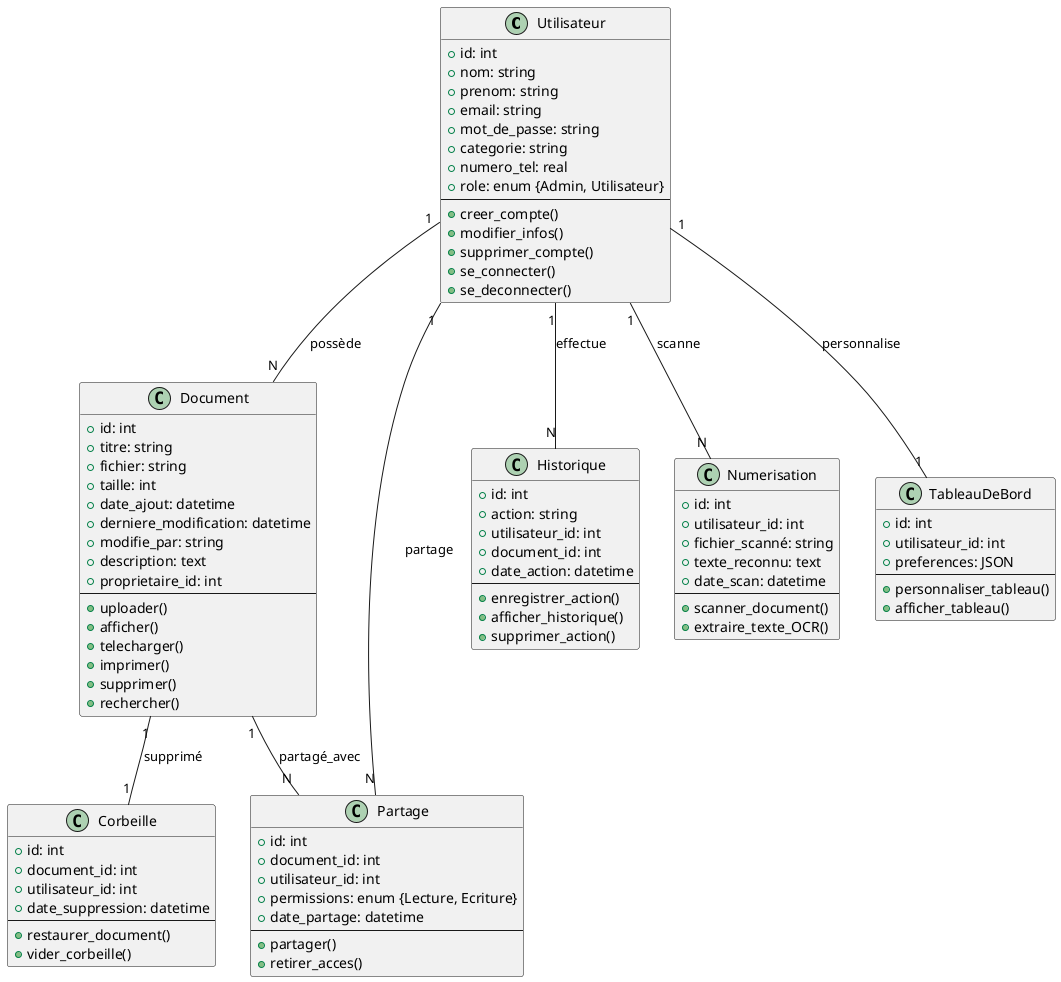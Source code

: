 @startuml
class Utilisateur {
    +id: int
    +nom: string
    +prenom: string
    +email: string
    +mot_de_passe: string
    +categorie: string
    +numero_tel: real
    +role: enum {Admin, Utilisateur}
    --
    +creer_compte()
    +modifier_infos()
    +supprimer_compte()
    +se_connecter()
    +se_deconnecter()
}

class Document {
    +id: int
    +titre: string
    +fichier: string
    +taille: int
    +date_ajout: datetime
    +derniere_modification: datetime
    +modifie_par: string
    +description: text
    +proprietaire_id: int
    --
    +uploader()
    +afficher()
    +telecharger()
    +imprimer()
    +supprimer()
    +rechercher()
}

class Partage {
    +id: int
    +document_id: int
    +utilisateur_id: int
    +permissions: enum {Lecture, Ecriture}
    +date_partage: datetime
    --
    +partager()
    +retirer_acces()
}

class Historique {
    +id: int
    +action: string
    +utilisateur_id: int
    +document_id: int
    +date_action: datetime
    --
    +enregistrer_action()
    +afficher_historique()
    +supprimer_action()
}

class Corbeille {
    +id: int
    +document_id: int
    +utilisateur_id: int
    +date_suppression: datetime
    --
    +restaurer_document()
    +vider_corbeille()
}

class Numerisation {
    +id: int
    +utilisateur_id: int
    +fichier_scanné: string
    +texte_reconnu: text
    +date_scan: datetime
    --
    +scanner_document()
    +extraire_texte_OCR()
}

class TableauDeBord {
    +id: int
    +utilisateur_id: int
    +preferences: JSON
    --
    +personnaliser_tableau()
    +afficher_tableau()
}

Utilisateur "1" -- "N" Document : possède
Utilisateur "1" -- "N" Partage : partage
Document "1" -- "N" Partage : partagé_avec
Utilisateur "1" -- "N" Historique : effectue
Utilisateur "1" -- "1" TableauDeBord : personnalise
Utilisateur "1" -- "N" Numerisation : scanne
Document "1" -- "1" Corbeille : supprimé

@enduml
